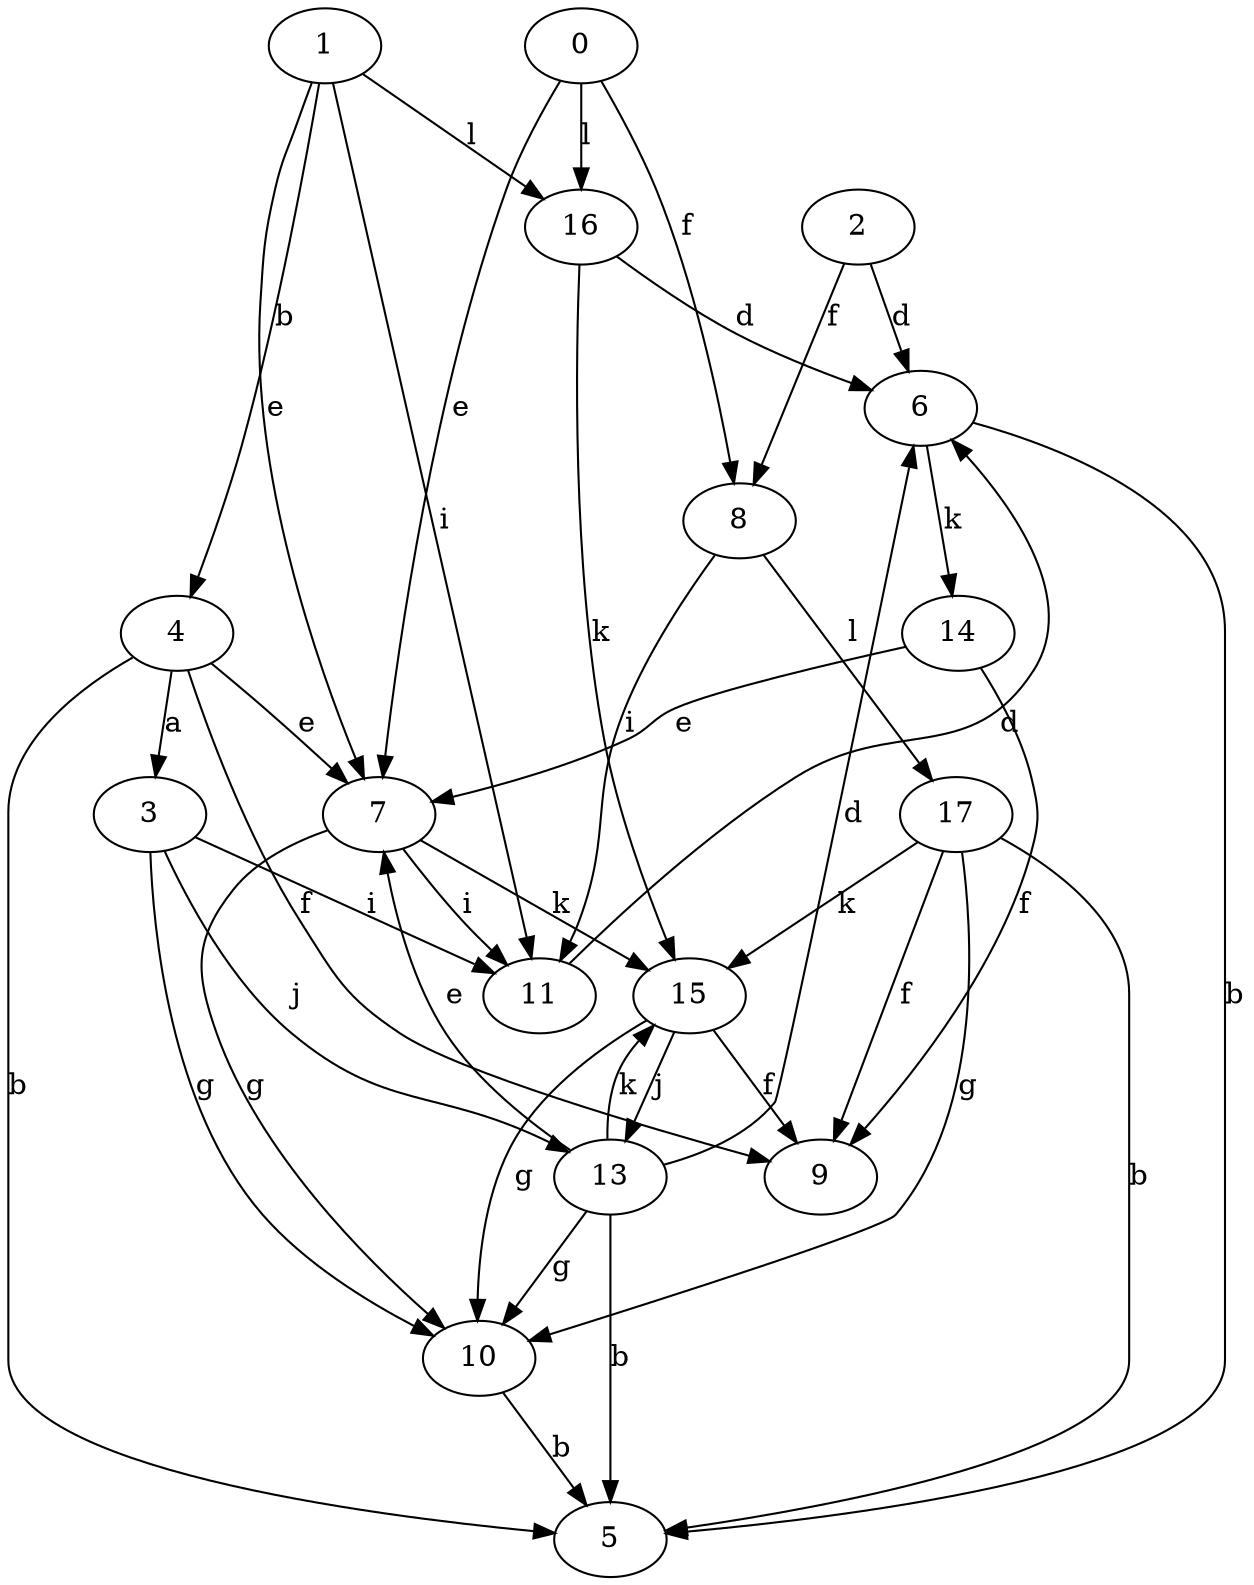strict digraph  {
2;
3;
4;
0;
5;
6;
7;
8;
9;
10;
1;
11;
13;
14;
15;
16;
17;
2 -> 6  [label=d];
2 -> 8  [label=f];
3 -> 10  [label=g];
3 -> 11  [label=i];
3 -> 13  [label=j];
4 -> 3  [label=a];
4 -> 5  [label=b];
4 -> 7  [label=e];
4 -> 9  [label=f];
0 -> 7  [label=e];
0 -> 8  [label=f];
0 -> 16  [label=l];
6 -> 5  [label=b];
6 -> 14  [label=k];
7 -> 10  [label=g];
7 -> 11  [label=i];
7 -> 15  [label=k];
8 -> 11  [label=i];
8 -> 17  [label=l];
10 -> 5  [label=b];
1 -> 4  [label=b];
1 -> 7  [label=e];
1 -> 11  [label=i];
1 -> 16  [label=l];
11 -> 6  [label=d];
13 -> 5  [label=b];
13 -> 6  [label=d];
13 -> 7  [label=e];
13 -> 10  [label=g];
13 -> 15  [label=k];
14 -> 7  [label=e];
14 -> 9  [label=f];
15 -> 9  [label=f];
15 -> 10  [label=g];
15 -> 13  [label=j];
16 -> 6  [label=d];
16 -> 15  [label=k];
17 -> 5  [label=b];
17 -> 9  [label=f];
17 -> 10  [label=g];
17 -> 15  [label=k];
}
